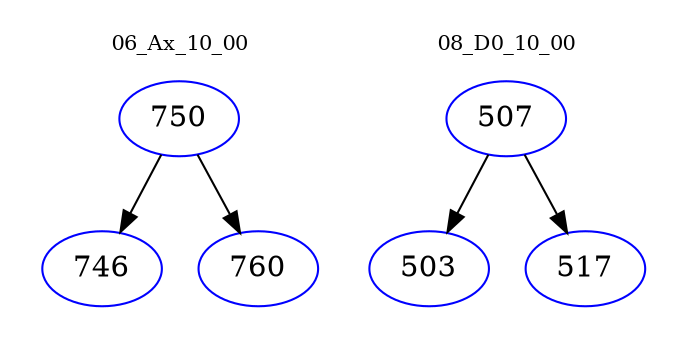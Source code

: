 digraph{
subgraph cluster_0 {
color = white
label = "06_Ax_10_00";
fontsize=10;
T0_750 [label="750", color="blue"]
T0_750 -> T0_746 [color="black"]
T0_746 [label="746", color="blue"]
T0_750 -> T0_760 [color="black"]
T0_760 [label="760", color="blue"]
}
subgraph cluster_1 {
color = white
label = "08_D0_10_00";
fontsize=10;
T1_507 [label="507", color="blue"]
T1_507 -> T1_503 [color="black"]
T1_503 [label="503", color="blue"]
T1_507 -> T1_517 [color="black"]
T1_517 [label="517", color="blue"]
}
}
